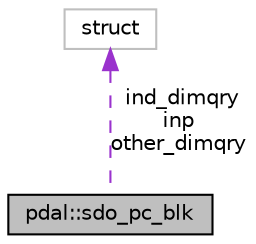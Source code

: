 digraph "pdal::sdo_pc_blk"
{
  edge [fontname="Helvetica",fontsize="10",labelfontname="Helvetica",labelfontsize="10"];
  node [fontname="Helvetica",fontsize="10",shape=record];
  Node1 [label="pdal::sdo_pc_blk",height=0.2,width=0.4,color="black", fillcolor="grey75", style="filled", fontcolor="black"];
  Node2 -> Node1 [dir="back",color="darkorchid3",fontsize="10",style="dashed",label=" ind_dimqry\ninp\nother_dimqry" ,fontname="Helvetica"];
  Node2 [label="struct",height=0.2,width=0.4,color="grey75", fillcolor="white", style="filled"];
}

